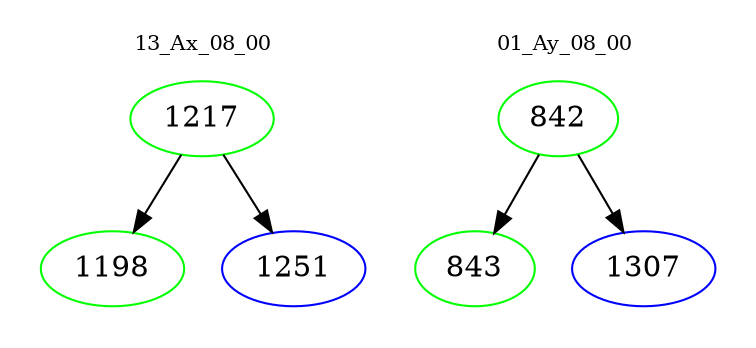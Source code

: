 digraph{
subgraph cluster_0 {
color = white
label = "13_Ax_08_00";
fontsize=10;
T0_1217 [label="1217", color="green"]
T0_1217 -> T0_1198 [color="black"]
T0_1198 [label="1198", color="green"]
T0_1217 -> T0_1251 [color="black"]
T0_1251 [label="1251", color="blue"]
}
subgraph cluster_1 {
color = white
label = "01_Ay_08_00";
fontsize=10;
T1_842 [label="842", color="green"]
T1_842 -> T1_843 [color="black"]
T1_843 [label="843", color="green"]
T1_842 -> T1_1307 [color="black"]
T1_1307 [label="1307", color="blue"]
}
}
